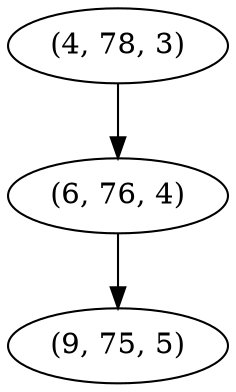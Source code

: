 digraph tree {
    "(4, 78, 3)";
    "(6, 76, 4)";
    "(9, 75, 5)";
    "(4, 78, 3)" -> "(6, 76, 4)";
    "(6, 76, 4)" -> "(9, 75, 5)";
}
